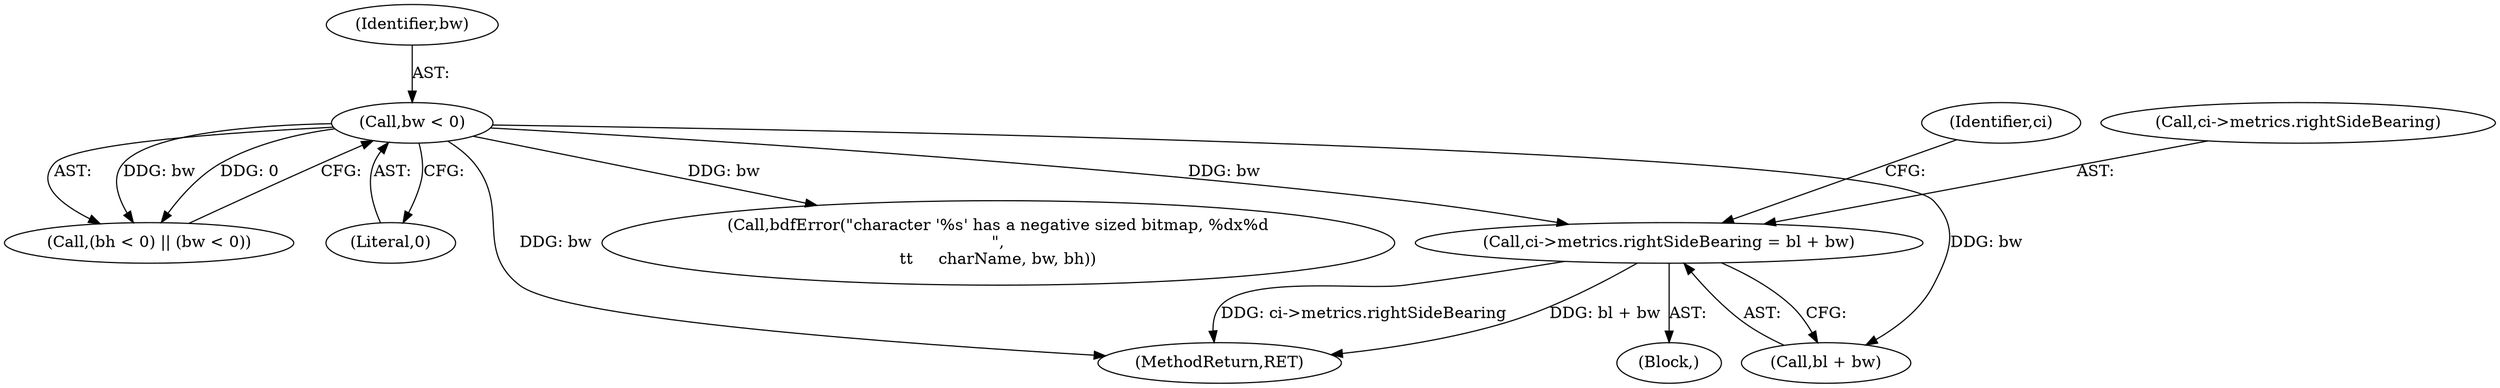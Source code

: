 digraph "0_libxfont_4d024ac10f964f6bd372ae0dd14f02772a6e5f63@integer" {
"1000884" [label="(Call,ci->metrics.rightSideBearing = bl + bw)"];
"1000741" [label="(Call,bw < 0)"];
"1001224" [label="(MethodReturn,RET)"];
"1000743" [label="(Literal,0)"];
"1000884" [label="(Call,ci->metrics.rightSideBearing = bl + bw)"];
"1000896" [label="(Identifier,ci)"];
"1000745" [label="(Call,bdfError(\"character '%s' has a negative sized bitmap, %dx%d\n\",\n\t\t     charName, bw, bh))"];
"1000885" [label="(Call,ci->metrics.rightSideBearing)"];
"1000876" [label="(Block,)"];
"1000741" [label="(Call,bw < 0)"];
"1000890" [label="(Call,bl + bw)"];
"1000737" [label="(Call,(bh < 0) || (bw < 0))"];
"1000742" [label="(Identifier,bw)"];
"1000884" -> "1000876"  [label="AST: "];
"1000884" -> "1000890"  [label="CFG: "];
"1000885" -> "1000884"  [label="AST: "];
"1000890" -> "1000884"  [label="AST: "];
"1000896" -> "1000884"  [label="CFG: "];
"1000884" -> "1001224"  [label="DDG: ci->metrics.rightSideBearing"];
"1000884" -> "1001224"  [label="DDG: bl + bw"];
"1000741" -> "1000884"  [label="DDG: bw"];
"1000741" -> "1000737"  [label="AST: "];
"1000741" -> "1000743"  [label="CFG: "];
"1000742" -> "1000741"  [label="AST: "];
"1000743" -> "1000741"  [label="AST: "];
"1000737" -> "1000741"  [label="CFG: "];
"1000741" -> "1001224"  [label="DDG: bw"];
"1000741" -> "1000737"  [label="DDG: bw"];
"1000741" -> "1000737"  [label="DDG: 0"];
"1000741" -> "1000745"  [label="DDG: bw"];
"1000741" -> "1000890"  [label="DDG: bw"];
}
